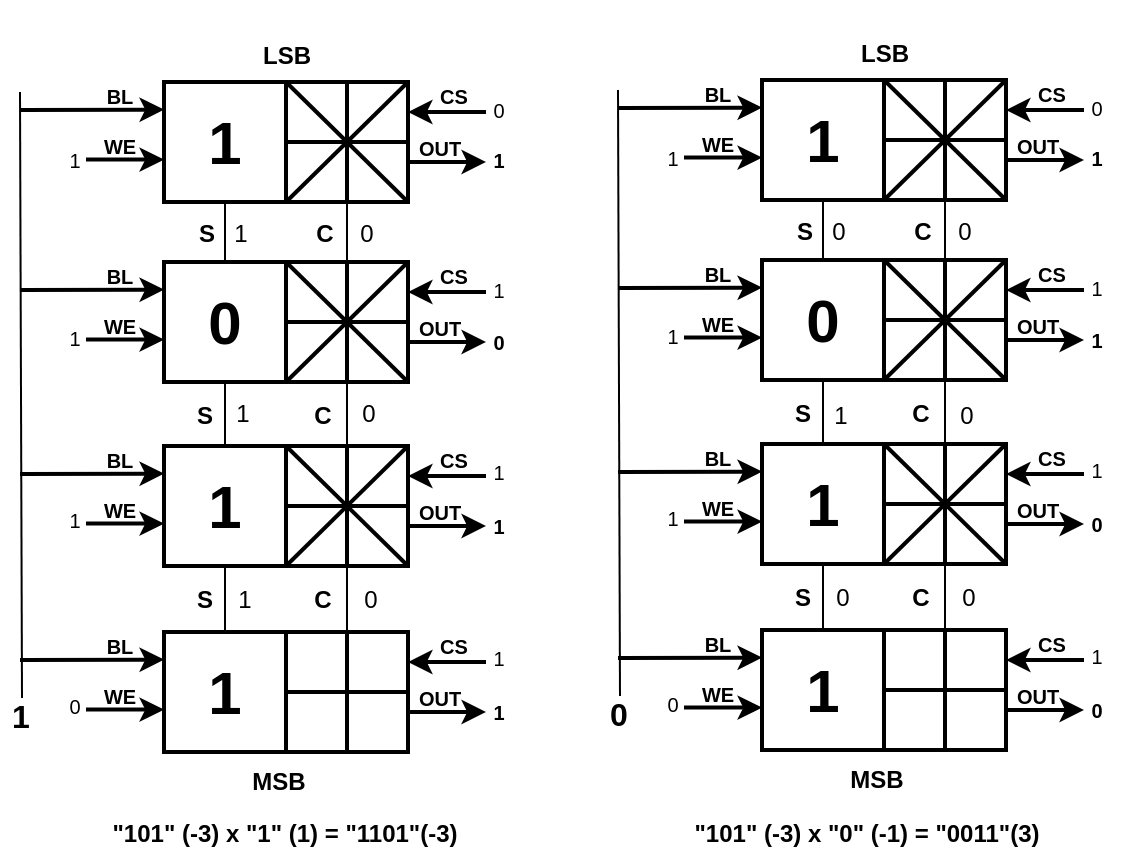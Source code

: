 <mxfile version="17.2.4" type="github">
  <diagram id="6HVer8RZPl2ibDI8MOXv" name="Page-1">
    <mxGraphModel dx="974" dy="536" grid="1" gridSize="1" guides="1" tooltips="1" connect="1" arrows="1" fold="1" page="1" pageScale="1" pageWidth="850" pageHeight="1100" math="0" shadow="0">
      <root>
        <mxCell id="0" />
        <mxCell id="1" parent="0" />
        <mxCell id="g0xU3SUPidydJwhKoAun-114" value="&lt;b&gt;&lt;font style=&quot;font-size: 10px&quot;&gt;WE&lt;/font&gt;&lt;/b&gt;" style="whiteSpace=wrap;html=1;aspect=fixed;labelBackgroundColor=none;fontFamily=Helvetica;fontSize=30;fontColor=default;strokeWidth=2;fillColor=none;strokeColor=none;" vertex="1" parent="1">
          <mxGeometry x="81" y="238" width="80" height="80" as="geometry" />
        </mxCell>
        <mxCell id="g0xU3SUPidydJwhKoAun-100" value="&lt;b&gt;&lt;font style=&quot;font-size: 10px&quot;&gt;WE&lt;/font&gt;&lt;/b&gt;" style="whiteSpace=wrap;html=1;aspect=fixed;labelBackgroundColor=none;fontFamily=Helvetica;fontSize=30;fontColor=default;strokeWidth=2;fillColor=none;strokeColor=none;" vertex="1" parent="1">
          <mxGeometry x="81" y="146" width="80" height="80" as="geometry" />
        </mxCell>
        <mxCell id="g0xU3SUPidydJwhKoAun-62" value="&lt;b&gt;&lt;font style=&quot;font-size: 10px&quot;&gt;WE&lt;/font&gt;&lt;/b&gt;" style="whiteSpace=wrap;html=1;aspect=fixed;labelBackgroundColor=none;fontFamily=Helvetica;fontSize=30;fontColor=default;strokeWidth=2;fillColor=none;strokeColor=none;" vertex="1" parent="1">
          <mxGeometry x="81" y="56" width="80" height="80" as="geometry" />
        </mxCell>
        <mxCell id="hNVTYOw9fSxiyvF_Go_9-241" value="&lt;font style=&quot;font-size: 10px&quot;&gt;&lt;b&gt;CS&lt;/b&gt;&lt;/font&gt;" style="whiteSpace=wrap;html=1;aspect=fixed;labelBackgroundColor=none;fontFamily=Helvetica;fontSize=30;fontColor=default;strokeWidth=2;fillColor=none;strokeColor=none;" parent="1" vertex="1">
          <mxGeometry x="248" y="31" width="80" height="80" as="geometry" />
        </mxCell>
        <mxCell id="hNVTYOw9fSxiyvF_Go_9-238" value="&lt;b&gt;&lt;font style=&quot;font-size: 10px&quot;&gt;BL&lt;/font&gt;&lt;/b&gt;" style="whiteSpace=wrap;html=1;aspect=fixed;labelBackgroundColor=none;fontFamily=Helvetica;fontSize=30;fontColor=default;strokeWidth=2;fillColor=none;strokeColor=none;" parent="1" vertex="1">
          <mxGeometry x="81" y="31" width="80" height="80" as="geometry" />
        </mxCell>
        <mxCell id="hNVTYOw9fSxiyvF_Go_9-231" value="&lt;b&gt;&lt;font style=&quot;font-size: 30px&quot;&gt;1&lt;/font&gt;&lt;/b&gt;" style="rounded=0;whiteSpace=wrap;html=1;labelBackgroundColor=none;fontFamily=Helvetica;fontColor=default;strokeWidth=2;fillColor=none;fontSize=10;" parent="1" vertex="1">
          <mxGeometry x="143" y="71" width="61" height="60" as="geometry" />
        </mxCell>
        <mxCell id="hNVTYOw9fSxiyvF_Go_9-232" value="" style="rounded=0;whiteSpace=wrap;html=1;labelBackgroundColor=none;fontFamily=Helvetica;fontColor=default;strokeWidth=2;fillColor=none;fontSize=10;" parent="1" vertex="1">
          <mxGeometry x="204" y="71" width="61" height="60" as="geometry" />
        </mxCell>
        <mxCell id="hNVTYOw9fSxiyvF_Go_9-233" value="" style="endArrow=none;html=1;rounded=0;fontFamily=Helvetica;fontSize=30;fontColor=default;strokeWidth=2;entryX=0.5;entryY=0;entryDx=0;entryDy=0;exitX=0.5;exitY=1;exitDx=0;exitDy=0;" parent="1" source="hNVTYOw9fSxiyvF_Go_9-232" target="hNVTYOw9fSxiyvF_Go_9-232" edge="1">
          <mxGeometry width="50" height="50" relative="1" as="geometry">
            <mxPoint x="185" y="171" as="sourcePoint" />
            <mxPoint x="235" y="121" as="targetPoint" />
          </mxGeometry>
        </mxCell>
        <mxCell id="hNVTYOw9fSxiyvF_Go_9-234" value="" style="endArrow=none;html=1;rounded=0;fontFamily=Helvetica;fontSize=30;fontColor=default;strokeWidth=2;entryX=1;entryY=0.5;entryDx=0;entryDy=0;exitX=0;exitY=0.5;exitDx=0;exitDy=0;" parent="1" source="hNVTYOw9fSxiyvF_Go_9-232" target="hNVTYOw9fSxiyvF_Go_9-232" edge="1">
          <mxGeometry width="50" height="50" relative="1" as="geometry">
            <mxPoint x="185" y="171" as="sourcePoint" />
            <mxPoint x="235" y="121" as="targetPoint" />
          </mxGeometry>
        </mxCell>
        <mxCell id="hNVTYOw9fSxiyvF_Go_9-235" value="" style="endArrow=classic;html=1;rounded=0;fontFamily=Helvetica;fontSize=30;fontColor=default;strokeWidth=2;entryX=1;entryY=0.25;entryDx=0;entryDy=0;" parent="1" target="hNVTYOw9fSxiyvF_Go_9-232" edge="1">
          <mxGeometry width="50" height="50" relative="1" as="geometry">
            <mxPoint x="304" y="86" as="sourcePoint" />
            <mxPoint x="235" y="121" as="targetPoint" />
          </mxGeometry>
        </mxCell>
        <mxCell id="hNVTYOw9fSxiyvF_Go_9-237" value="" style="endArrow=classic;html=1;rounded=0;fontFamily=Helvetica;fontSize=30;fontColor=default;strokeWidth=2;entryX=1;entryY=0.25;entryDx=0;entryDy=0;" parent="1" edge="1">
          <mxGeometry width="50" height="50" relative="1" as="geometry">
            <mxPoint x="71" y="85" as="sourcePoint" />
            <mxPoint x="143" y="84.8" as="targetPoint" />
          </mxGeometry>
        </mxCell>
        <mxCell id="hNVTYOw9fSxiyvF_Go_9-239" value="" style="endArrow=none;html=1;rounded=0;fontFamily=Helvetica;fontSize=10;fontColor=default;strokeWidth=2;exitX=0;exitY=1;exitDx=0;exitDy=0;entryX=1;entryY=0;entryDx=0;entryDy=0;" parent="1" source="hNVTYOw9fSxiyvF_Go_9-232" target="hNVTYOw9fSxiyvF_Go_9-232" edge="1">
          <mxGeometry width="50" height="50" relative="1" as="geometry">
            <mxPoint x="211" y="116" as="sourcePoint" />
            <mxPoint x="219" y="44" as="targetPoint" />
          </mxGeometry>
        </mxCell>
        <mxCell id="hNVTYOw9fSxiyvF_Go_9-240" value="" style="endArrow=none;html=1;rounded=0;fontFamily=Helvetica;fontSize=10;fontColor=default;strokeWidth=2;exitX=0;exitY=0;exitDx=0;exitDy=0;entryX=1;entryY=1;entryDx=0;entryDy=0;" parent="1" source="hNVTYOw9fSxiyvF_Go_9-232" target="hNVTYOw9fSxiyvF_Go_9-232" edge="1">
          <mxGeometry width="50" height="50" relative="1" as="geometry">
            <mxPoint x="211" y="116" as="sourcePoint" />
            <mxPoint x="261" y="66" as="targetPoint" />
          </mxGeometry>
        </mxCell>
        <mxCell id="g0xU3SUPidydJwhKoAun-63" value="" style="endArrow=classic;html=1;rounded=0;fontFamily=Helvetica;fontSize=30;fontColor=default;strokeWidth=2;entryX=1;entryY=0.25;entryDx=0;entryDy=0;" edge="1" parent="1">
          <mxGeometry width="50" height="50" relative="1" as="geometry">
            <mxPoint x="104" y="109.8" as="sourcePoint" />
            <mxPoint x="143" y="109.8" as="targetPoint" />
          </mxGeometry>
        </mxCell>
        <mxCell id="g0xU3SUPidydJwhKoAun-64" value="&lt;b&gt;&lt;font style=&quot;font-size: 10px&quot;&gt;OUT&lt;/font&gt;&lt;/b&gt;" style="whiteSpace=wrap;html=1;aspect=fixed;labelBackgroundColor=none;fontFamily=Helvetica;fontSize=30;fontColor=default;strokeWidth=2;fillColor=none;strokeColor=none;flipH=1;" vertex="1" parent="1">
          <mxGeometry x="241" y="57" width="80" height="80" as="geometry" />
        </mxCell>
        <mxCell id="g0xU3SUPidydJwhKoAun-65" value="" style="endArrow=classic;html=1;rounded=0;fontFamily=Helvetica;fontSize=30;fontColor=default;strokeWidth=2;entryX=1;entryY=0.25;entryDx=0;entryDy=0;" edge="1" parent="1">
          <mxGeometry width="50" height="50" relative="1" as="geometry">
            <mxPoint x="265" y="111" as="sourcePoint" />
            <mxPoint x="304" y="111.0" as="targetPoint" />
          </mxGeometry>
        </mxCell>
        <mxCell id="g0xU3SUPidydJwhKoAun-90" value="&lt;font style=&quot;font-size: 10px&quot;&gt;&lt;b&gt;CS&lt;/b&gt;&lt;/font&gt;" style="whiteSpace=wrap;html=1;aspect=fixed;labelBackgroundColor=none;fontFamily=Helvetica;fontSize=30;fontColor=default;strokeWidth=2;fillColor=none;strokeColor=none;" vertex="1" parent="1">
          <mxGeometry x="248" y="121" width="80" height="80" as="geometry" />
        </mxCell>
        <mxCell id="g0xU3SUPidydJwhKoAun-91" value="&lt;b&gt;&lt;font style=&quot;font-size: 10px&quot;&gt;BL&lt;/font&gt;&lt;/b&gt;" style="whiteSpace=wrap;html=1;aspect=fixed;labelBackgroundColor=none;fontFamily=Helvetica;fontSize=30;fontColor=default;strokeWidth=2;fillColor=none;strokeColor=none;" vertex="1" parent="1">
          <mxGeometry x="81" y="121" width="80" height="80" as="geometry" />
        </mxCell>
        <mxCell id="g0xU3SUPidydJwhKoAun-92" value="&lt;font size=&quot;1&quot;&gt;&lt;b style=&quot;font-size: 30px&quot;&gt;0&lt;/b&gt;&lt;/font&gt;" style="rounded=0;whiteSpace=wrap;html=1;labelBackgroundColor=none;fontFamily=Helvetica;fontColor=default;strokeWidth=2;fillColor=none;fontSize=10;" vertex="1" parent="1">
          <mxGeometry x="143" y="161" width="61" height="60" as="geometry" />
        </mxCell>
        <mxCell id="g0xU3SUPidydJwhKoAun-93" value="" style="rounded=0;whiteSpace=wrap;html=1;labelBackgroundColor=none;fontFamily=Helvetica;fontColor=default;strokeWidth=2;fillColor=none;fontSize=10;" vertex="1" parent="1">
          <mxGeometry x="204" y="161" width="61" height="60" as="geometry" />
        </mxCell>
        <mxCell id="g0xU3SUPidydJwhKoAun-94" value="" style="endArrow=none;html=1;rounded=0;fontFamily=Helvetica;fontSize=30;fontColor=default;strokeWidth=2;entryX=0.5;entryY=0;entryDx=0;entryDy=0;exitX=0.5;exitY=1;exitDx=0;exitDy=0;" edge="1" parent="1" source="g0xU3SUPidydJwhKoAun-93" target="g0xU3SUPidydJwhKoAun-93">
          <mxGeometry width="50" height="50" relative="1" as="geometry">
            <mxPoint x="185" y="261" as="sourcePoint" />
            <mxPoint x="235" y="211" as="targetPoint" />
          </mxGeometry>
        </mxCell>
        <mxCell id="g0xU3SUPidydJwhKoAun-95" value="" style="endArrow=none;html=1;rounded=0;fontFamily=Helvetica;fontSize=30;fontColor=default;strokeWidth=2;entryX=1;entryY=0.5;entryDx=0;entryDy=0;exitX=0;exitY=0.5;exitDx=0;exitDy=0;" edge="1" parent="1" source="g0xU3SUPidydJwhKoAun-93" target="g0xU3SUPidydJwhKoAun-93">
          <mxGeometry width="50" height="50" relative="1" as="geometry">
            <mxPoint x="185" y="261" as="sourcePoint" />
            <mxPoint x="235" y="211" as="targetPoint" />
          </mxGeometry>
        </mxCell>
        <mxCell id="g0xU3SUPidydJwhKoAun-96" value="" style="endArrow=classic;html=1;rounded=0;fontFamily=Helvetica;fontSize=30;fontColor=default;strokeWidth=2;entryX=1;entryY=0.25;entryDx=0;entryDy=0;" edge="1" parent="1" target="g0xU3SUPidydJwhKoAun-93">
          <mxGeometry width="50" height="50" relative="1" as="geometry">
            <mxPoint x="304" y="176" as="sourcePoint" />
            <mxPoint x="235" y="211" as="targetPoint" />
          </mxGeometry>
        </mxCell>
        <mxCell id="g0xU3SUPidydJwhKoAun-97" value="" style="endArrow=classic;html=1;rounded=0;fontFamily=Helvetica;fontSize=30;fontColor=default;strokeWidth=2;entryX=1;entryY=0.25;entryDx=0;entryDy=0;" edge="1" parent="1">
          <mxGeometry width="50" height="50" relative="1" as="geometry">
            <mxPoint x="71" y="175" as="sourcePoint" />
            <mxPoint x="143" y="174.8" as="targetPoint" />
          </mxGeometry>
        </mxCell>
        <mxCell id="g0xU3SUPidydJwhKoAun-98" value="" style="endArrow=none;html=1;rounded=0;fontFamily=Helvetica;fontSize=10;fontColor=default;strokeWidth=2;exitX=0;exitY=1;exitDx=0;exitDy=0;entryX=1;entryY=0;entryDx=0;entryDy=0;" edge="1" parent="1" source="g0xU3SUPidydJwhKoAun-93" target="g0xU3SUPidydJwhKoAun-93">
          <mxGeometry width="50" height="50" relative="1" as="geometry">
            <mxPoint x="211" y="206" as="sourcePoint" />
            <mxPoint x="219" y="134" as="targetPoint" />
          </mxGeometry>
        </mxCell>
        <mxCell id="g0xU3SUPidydJwhKoAun-99" value="" style="endArrow=none;html=1;rounded=0;fontFamily=Helvetica;fontSize=10;fontColor=default;strokeWidth=2;exitX=0;exitY=0;exitDx=0;exitDy=0;entryX=1;entryY=1;entryDx=0;entryDy=0;" edge="1" parent="1" source="g0xU3SUPidydJwhKoAun-93" target="g0xU3SUPidydJwhKoAun-93">
          <mxGeometry width="50" height="50" relative="1" as="geometry">
            <mxPoint x="211" y="206" as="sourcePoint" />
            <mxPoint x="261" y="156" as="targetPoint" />
          </mxGeometry>
        </mxCell>
        <mxCell id="g0xU3SUPidydJwhKoAun-101" value="" style="endArrow=classic;html=1;rounded=0;fontFamily=Helvetica;fontSize=30;fontColor=default;strokeWidth=2;entryX=1;entryY=0.25;entryDx=0;entryDy=0;" edge="1" parent="1">
          <mxGeometry width="50" height="50" relative="1" as="geometry">
            <mxPoint x="104" y="199.8" as="sourcePoint" />
            <mxPoint x="143" y="199.8" as="targetPoint" />
          </mxGeometry>
        </mxCell>
        <mxCell id="g0xU3SUPidydJwhKoAun-102" value="&lt;b&gt;&lt;font style=&quot;font-size: 10px&quot;&gt;OUT&lt;/font&gt;&lt;/b&gt;" style="whiteSpace=wrap;html=1;aspect=fixed;labelBackgroundColor=none;fontFamily=Helvetica;fontSize=30;fontColor=default;strokeWidth=2;fillColor=none;strokeColor=none;flipH=1;" vertex="1" parent="1">
          <mxGeometry x="241" y="147" width="80" height="80" as="geometry" />
        </mxCell>
        <mxCell id="g0xU3SUPidydJwhKoAun-103" value="" style="endArrow=classic;html=1;rounded=0;fontFamily=Helvetica;fontSize=30;fontColor=default;strokeWidth=2;entryX=1;entryY=0.25;entryDx=0;entryDy=0;" edge="1" parent="1">
          <mxGeometry width="50" height="50" relative="1" as="geometry">
            <mxPoint x="265" y="201" as="sourcePoint" />
            <mxPoint x="304" y="201" as="targetPoint" />
          </mxGeometry>
        </mxCell>
        <mxCell id="g0xU3SUPidydJwhKoAun-104" value="&lt;font style=&quot;font-size: 10px&quot;&gt;&lt;b&gt;CS&lt;/b&gt;&lt;/font&gt;" style="whiteSpace=wrap;html=1;aspect=fixed;labelBackgroundColor=none;fontFamily=Helvetica;fontSize=30;fontColor=default;strokeWidth=2;fillColor=none;strokeColor=none;" vertex="1" parent="1">
          <mxGeometry x="248" y="213" width="80" height="80" as="geometry" />
        </mxCell>
        <mxCell id="g0xU3SUPidydJwhKoAun-105" value="&lt;b&gt;&lt;font style=&quot;font-size: 10px&quot;&gt;BL&lt;/font&gt;&lt;/b&gt;" style="whiteSpace=wrap;html=1;aspect=fixed;labelBackgroundColor=none;fontFamily=Helvetica;fontSize=30;fontColor=default;strokeWidth=2;fillColor=none;strokeColor=none;" vertex="1" parent="1">
          <mxGeometry x="81" y="213" width="80" height="80" as="geometry" />
        </mxCell>
        <mxCell id="g0xU3SUPidydJwhKoAun-106" value="&lt;b&gt;&lt;font style=&quot;font-size: 30px&quot;&gt;1&lt;/font&gt;&lt;/b&gt;" style="rounded=0;whiteSpace=wrap;html=1;labelBackgroundColor=none;fontFamily=Helvetica;fontColor=default;strokeWidth=2;fillColor=none;fontSize=10;" vertex="1" parent="1">
          <mxGeometry x="143" y="253" width="61" height="60" as="geometry" />
        </mxCell>
        <mxCell id="g0xU3SUPidydJwhKoAun-107" value="" style="rounded=0;whiteSpace=wrap;html=1;labelBackgroundColor=none;fontFamily=Helvetica;fontColor=default;strokeWidth=2;fillColor=none;fontSize=10;" vertex="1" parent="1">
          <mxGeometry x="204" y="253" width="61" height="60" as="geometry" />
        </mxCell>
        <mxCell id="g0xU3SUPidydJwhKoAun-108" value="" style="endArrow=none;html=1;rounded=0;fontFamily=Helvetica;fontSize=30;fontColor=default;strokeWidth=2;entryX=0.5;entryY=0;entryDx=0;entryDy=0;exitX=0.5;exitY=1;exitDx=0;exitDy=0;" edge="1" parent="1" source="g0xU3SUPidydJwhKoAun-107" target="g0xU3SUPidydJwhKoAun-107">
          <mxGeometry width="50" height="50" relative="1" as="geometry">
            <mxPoint x="185" y="353" as="sourcePoint" />
            <mxPoint x="235" y="303" as="targetPoint" />
          </mxGeometry>
        </mxCell>
        <mxCell id="g0xU3SUPidydJwhKoAun-109" value="" style="endArrow=none;html=1;rounded=0;fontFamily=Helvetica;fontSize=30;fontColor=default;strokeWidth=2;entryX=1;entryY=0.5;entryDx=0;entryDy=0;exitX=0;exitY=0.5;exitDx=0;exitDy=0;" edge="1" parent="1" source="g0xU3SUPidydJwhKoAun-107" target="g0xU3SUPidydJwhKoAun-107">
          <mxGeometry width="50" height="50" relative="1" as="geometry">
            <mxPoint x="185" y="353" as="sourcePoint" />
            <mxPoint x="235" y="303" as="targetPoint" />
          </mxGeometry>
        </mxCell>
        <mxCell id="g0xU3SUPidydJwhKoAun-110" value="" style="endArrow=classic;html=1;rounded=0;fontFamily=Helvetica;fontSize=30;fontColor=default;strokeWidth=2;entryX=1;entryY=0.25;entryDx=0;entryDy=0;" edge="1" parent="1" target="g0xU3SUPidydJwhKoAun-107">
          <mxGeometry width="50" height="50" relative="1" as="geometry">
            <mxPoint x="304" y="268" as="sourcePoint" />
            <mxPoint x="235" y="303" as="targetPoint" />
          </mxGeometry>
        </mxCell>
        <mxCell id="g0xU3SUPidydJwhKoAun-111" value="" style="endArrow=classic;html=1;rounded=0;fontFamily=Helvetica;fontSize=30;fontColor=default;strokeWidth=2;entryX=1;entryY=0.25;entryDx=0;entryDy=0;" edge="1" parent="1">
          <mxGeometry width="50" height="50" relative="1" as="geometry">
            <mxPoint x="71" y="267" as="sourcePoint" />
            <mxPoint x="143" y="266.8" as="targetPoint" />
          </mxGeometry>
        </mxCell>
        <mxCell id="g0xU3SUPidydJwhKoAun-112" value="" style="endArrow=none;html=1;rounded=0;fontFamily=Helvetica;fontSize=10;fontColor=default;strokeWidth=2;exitX=0;exitY=1;exitDx=0;exitDy=0;entryX=1;entryY=0;entryDx=0;entryDy=0;" edge="1" parent="1" source="g0xU3SUPidydJwhKoAun-107" target="g0xU3SUPidydJwhKoAun-107">
          <mxGeometry width="50" height="50" relative="1" as="geometry">
            <mxPoint x="211" y="298" as="sourcePoint" />
            <mxPoint x="219" y="226" as="targetPoint" />
          </mxGeometry>
        </mxCell>
        <mxCell id="g0xU3SUPidydJwhKoAun-113" value="" style="endArrow=none;html=1;rounded=0;fontFamily=Helvetica;fontSize=10;fontColor=default;strokeWidth=2;exitX=0;exitY=0;exitDx=0;exitDy=0;entryX=1;entryY=1;entryDx=0;entryDy=0;" edge="1" parent="1" source="g0xU3SUPidydJwhKoAun-107" target="g0xU3SUPidydJwhKoAun-107">
          <mxGeometry width="50" height="50" relative="1" as="geometry">
            <mxPoint x="211" y="298" as="sourcePoint" />
            <mxPoint x="261" y="248" as="targetPoint" />
          </mxGeometry>
        </mxCell>
        <mxCell id="g0xU3SUPidydJwhKoAun-115" value="" style="endArrow=classic;html=1;rounded=0;fontFamily=Helvetica;fontSize=30;fontColor=default;strokeWidth=2;entryX=1;entryY=0.25;entryDx=0;entryDy=0;" edge="1" parent="1">
          <mxGeometry width="50" height="50" relative="1" as="geometry">
            <mxPoint x="104" y="291.8" as="sourcePoint" />
            <mxPoint x="143" y="291.8" as="targetPoint" />
          </mxGeometry>
        </mxCell>
        <mxCell id="g0xU3SUPidydJwhKoAun-116" value="&lt;b&gt;&lt;font style=&quot;font-size: 10px&quot;&gt;OUT&lt;/font&gt;&lt;/b&gt;" style="whiteSpace=wrap;html=1;aspect=fixed;labelBackgroundColor=none;fontFamily=Helvetica;fontSize=30;fontColor=default;strokeWidth=2;fillColor=none;strokeColor=none;flipH=1;" vertex="1" parent="1">
          <mxGeometry x="241" y="239" width="80" height="80" as="geometry" />
        </mxCell>
        <mxCell id="g0xU3SUPidydJwhKoAun-117" value="" style="endArrow=classic;html=1;rounded=0;fontFamily=Helvetica;fontSize=30;fontColor=default;strokeWidth=2;entryX=1;entryY=0.25;entryDx=0;entryDy=0;" edge="1" parent="1">
          <mxGeometry width="50" height="50" relative="1" as="geometry">
            <mxPoint x="265" y="293" as="sourcePoint" />
            <mxPoint x="304" y="293" as="targetPoint" />
          </mxGeometry>
        </mxCell>
        <mxCell id="g0xU3SUPidydJwhKoAun-118" value="" style="endArrow=none;html=1;rounded=0;fontSize=10;entryX=0.5;entryY=1;entryDx=0;entryDy=0;exitX=0.5;exitY=0;exitDx=0;exitDy=0;" edge="1" parent="1" source="g0xU3SUPidydJwhKoAun-92" target="hNVTYOw9fSxiyvF_Go_9-231">
          <mxGeometry width="50" height="50" relative="1" as="geometry">
            <mxPoint x="142" y="212" as="sourcePoint" />
            <mxPoint x="192" y="162" as="targetPoint" />
          </mxGeometry>
        </mxCell>
        <mxCell id="g0xU3SUPidydJwhKoAun-119" value="" style="endArrow=none;html=1;rounded=0;fontSize=10;entryX=0.5;entryY=1;entryDx=0;entryDy=0;exitX=0.5;exitY=0;exitDx=0;exitDy=0;" edge="1" parent="1" source="g0xU3SUPidydJwhKoAun-93" target="hNVTYOw9fSxiyvF_Go_9-232">
          <mxGeometry width="50" height="50" relative="1" as="geometry">
            <mxPoint x="142" y="212" as="sourcePoint" />
            <mxPoint x="192" y="162" as="targetPoint" />
          </mxGeometry>
        </mxCell>
        <mxCell id="g0xU3SUPidydJwhKoAun-120" value="" style="endArrow=none;html=1;rounded=0;fontSize=10;entryX=0.5;entryY=1;entryDx=0;entryDy=0;exitX=0.5;exitY=0;exitDx=0;exitDy=0;" edge="1" parent="1" source="g0xU3SUPidydJwhKoAun-106" target="g0xU3SUPidydJwhKoAun-92">
          <mxGeometry width="50" height="50" relative="1" as="geometry">
            <mxPoint x="142" y="234" as="sourcePoint" />
            <mxPoint x="192" y="184" as="targetPoint" />
          </mxGeometry>
        </mxCell>
        <mxCell id="g0xU3SUPidydJwhKoAun-122" value="" style="endArrow=none;html=1;rounded=0;fontSize=10;entryX=0.5;entryY=1;entryDx=0;entryDy=0;exitX=0.5;exitY=0;exitDx=0;exitDy=0;" edge="1" parent="1" source="g0xU3SUPidydJwhKoAun-107" target="g0xU3SUPidydJwhKoAun-93">
          <mxGeometry width="50" height="50" relative="1" as="geometry">
            <mxPoint x="142" y="234" as="sourcePoint" />
            <mxPoint x="192" y="184" as="targetPoint" />
          </mxGeometry>
        </mxCell>
        <mxCell id="g0xU3SUPidydJwhKoAun-123" value="1" style="text;html=1;align=center;verticalAlign=middle;resizable=0;points=[];autosize=1;strokeColor=none;fillColor=none;fontSize=10;" vertex="1" parent="1">
          <mxGeometry x="90" y="101" width="16" height="17" as="geometry" />
        </mxCell>
        <mxCell id="g0xU3SUPidydJwhKoAun-124" value="1" style="text;html=1;align=center;verticalAlign=middle;resizable=0;points=[];autosize=1;strokeColor=none;fillColor=none;fontSize=10;" vertex="1" parent="1">
          <mxGeometry x="90" y="190" width="16" height="17" as="geometry" />
        </mxCell>
        <mxCell id="g0xU3SUPidydJwhKoAun-125" value="1" style="text;html=1;align=center;verticalAlign=middle;resizable=0;points=[];autosize=1;strokeColor=none;fillColor=none;fontSize=10;" vertex="1" parent="1">
          <mxGeometry x="90" y="281" width="16" height="17" as="geometry" />
        </mxCell>
        <mxCell id="g0xU3SUPidydJwhKoAun-126" value="0" style="text;html=1;align=center;verticalAlign=middle;resizable=0;points=[];autosize=1;strokeColor=none;fillColor=none;fontSize=10;" vertex="1" parent="1">
          <mxGeometry x="302" y="76" width="16" height="17" as="geometry" />
        </mxCell>
        <mxCell id="g0xU3SUPidydJwhKoAun-127" value="1" style="text;html=1;align=center;verticalAlign=middle;resizable=0;points=[];autosize=1;strokeColor=none;fillColor=none;fontSize=10;" vertex="1" parent="1">
          <mxGeometry x="302" y="166" width="16" height="17" as="geometry" />
        </mxCell>
        <mxCell id="g0xU3SUPidydJwhKoAun-129" value="1" style="text;html=1;align=center;verticalAlign=middle;resizable=0;points=[];autosize=1;strokeColor=none;fillColor=none;fontSize=10;" vertex="1" parent="1">
          <mxGeometry x="302" y="257" width="16" height="17" as="geometry" />
        </mxCell>
        <mxCell id="g0xU3SUPidydJwhKoAun-130" value="" style="endArrow=none;html=1;rounded=0;fontSize=30;" edge="1" parent="1">
          <mxGeometry width="50" height="50" relative="1" as="geometry">
            <mxPoint x="72" y="379" as="sourcePoint" />
            <mxPoint x="71" y="76" as="targetPoint" />
          </mxGeometry>
        </mxCell>
        <mxCell id="g0xU3SUPidydJwhKoAun-293" value="&lt;font size=&quot;1&quot;&gt;&lt;b&gt;&lt;font style=&quot;font-size: 10px&quot;&gt;1&lt;/font&gt;&lt;/b&gt;&lt;/font&gt;" style="text;html=1;align=center;verticalAlign=middle;resizable=0;points=[];autosize=1;strokeColor=none;fillColor=none;fontSize=16;" vertex="1" parent="1">
          <mxGeometry x="302" y="95" width="16" height="26" as="geometry" />
        </mxCell>
        <mxCell id="g0xU3SUPidydJwhKoAun-296" value="&lt;b&gt;&lt;font style=&quot;font-size: 10px&quot;&gt;0&lt;/font&gt;&lt;/b&gt;" style="text;html=1;align=center;verticalAlign=middle;resizable=0;points=[];autosize=1;strokeColor=none;fillColor=none;fontSize=16;" vertex="1" parent="1">
          <mxGeometry x="302" y="185.5" width="16" height="26" as="geometry" />
        </mxCell>
        <mxCell id="g0xU3SUPidydJwhKoAun-298" value="&lt;font size=&quot;1&quot;&gt;&lt;b&gt;&lt;font style=&quot;font-size: 10px&quot;&gt;1&lt;/font&gt;&lt;/b&gt;&lt;/font&gt;" style="text;html=1;align=center;verticalAlign=middle;resizable=0;points=[];autosize=1;strokeColor=none;fillColor=none;fontSize=16;" vertex="1" parent="1">
          <mxGeometry x="302" y="277.5" width="16" height="26" as="geometry" />
        </mxCell>
        <mxCell id="g0xU3SUPidydJwhKoAun-345" value="&lt;b&gt;&lt;font style=&quot;font-size: 10px&quot;&gt;WE&lt;/font&gt;&lt;/b&gt;" style="whiteSpace=wrap;html=1;aspect=fixed;labelBackgroundColor=none;fontFamily=Helvetica;fontSize=30;fontColor=default;strokeWidth=2;fillColor=none;strokeColor=none;" vertex="1" parent="1">
          <mxGeometry x="81" y="331" width="80" height="80" as="geometry" />
        </mxCell>
        <mxCell id="g0xU3SUPidydJwhKoAun-346" value="&lt;font style=&quot;font-size: 10px&quot;&gt;&lt;b&gt;CS&lt;/b&gt;&lt;/font&gt;" style="whiteSpace=wrap;html=1;aspect=fixed;labelBackgroundColor=none;fontFamily=Helvetica;fontSize=30;fontColor=default;strokeWidth=2;fillColor=none;strokeColor=none;" vertex="1" parent="1">
          <mxGeometry x="248" y="306" width="80" height="80" as="geometry" />
        </mxCell>
        <mxCell id="g0xU3SUPidydJwhKoAun-347" value="&lt;b&gt;&lt;font style=&quot;font-size: 10px&quot;&gt;BL&lt;/font&gt;&lt;/b&gt;" style="whiteSpace=wrap;html=1;aspect=fixed;labelBackgroundColor=none;fontFamily=Helvetica;fontSize=30;fontColor=default;strokeWidth=2;fillColor=none;strokeColor=none;" vertex="1" parent="1">
          <mxGeometry x="81" y="306" width="80" height="80" as="geometry" />
        </mxCell>
        <mxCell id="g0xU3SUPidydJwhKoAun-348" value="&lt;b&gt;&lt;font style=&quot;font-size: 30px&quot;&gt;1&lt;/font&gt;&lt;/b&gt;" style="rounded=0;whiteSpace=wrap;html=1;labelBackgroundColor=none;fontFamily=Helvetica;fontColor=default;strokeWidth=2;fillColor=none;fontSize=10;" vertex="1" parent="1">
          <mxGeometry x="143" y="346" width="61" height="60" as="geometry" />
        </mxCell>
        <mxCell id="g0xU3SUPidydJwhKoAun-349" value="" style="rounded=0;whiteSpace=wrap;html=1;labelBackgroundColor=none;fontFamily=Helvetica;fontColor=default;strokeWidth=2;fillColor=none;fontSize=10;" vertex="1" parent="1">
          <mxGeometry x="204" y="346" width="61" height="60" as="geometry" />
        </mxCell>
        <mxCell id="g0xU3SUPidydJwhKoAun-350" value="" style="endArrow=none;html=1;rounded=0;fontFamily=Helvetica;fontSize=30;fontColor=default;strokeWidth=2;entryX=0.5;entryY=0;entryDx=0;entryDy=0;exitX=0.5;exitY=1;exitDx=0;exitDy=0;" edge="1" parent="1" source="g0xU3SUPidydJwhKoAun-349" target="g0xU3SUPidydJwhKoAun-349">
          <mxGeometry width="50" height="50" relative="1" as="geometry">
            <mxPoint x="185" y="446" as="sourcePoint" />
            <mxPoint x="235" y="396" as="targetPoint" />
          </mxGeometry>
        </mxCell>
        <mxCell id="g0xU3SUPidydJwhKoAun-351" value="" style="endArrow=none;html=1;rounded=0;fontFamily=Helvetica;fontSize=30;fontColor=default;strokeWidth=2;entryX=1;entryY=0.5;entryDx=0;entryDy=0;exitX=0;exitY=0.5;exitDx=0;exitDy=0;" edge="1" parent="1" source="g0xU3SUPidydJwhKoAun-349" target="g0xU3SUPidydJwhKoAun-349">
          <mxGeometry width="50" height="50" relative="1" as="geometry">
            <mxPoint x="185" y="446" as="sourcePoint" />
            <mxPoint x="235" y="396" as="targetPoint" />
          </mxGeometry>
        </mxCell>
        <mxCell id="g0xU3SUPidydJwhKoAun-352" value="" style="endArrow=classic;html=1;rounded=0;fontFamily=Helvetica;fontSize=30;fontColor=default;strokeWidth=2;entryX=1;entryY=0.25;entryDx=0;entryDy=0;" edge="1" parent="1" target="g0xU3SUPidydJwhKoAun-349">
          <mxGeometry width="50" height="50" relative="1" as="geometry">
            <mxPoint x="304" y="361" as="sourcePoint" />
            <mxPoint x="235" y="396" as="targetPoint" />
          </mxGeometry>
        </mxCell>
        <mxCell id="g0xU3SUPidydJwhKoAun-353" value="" style="endArrow=classic;html=1;rounded=0;fontFamily=Helvetica;fontSize=30;fontColor=default;strokeWidth=2;entryX=1;entryY=0.25;entryDx=0;entryDy=0;" edge="1" parent="1">
          <mxGeometry width="50" height="50" relative="1" as="geometry">
            <mxPoint x="71" y="360" as="sourcePoint" />
            <mxPoint x="143" y="359.8" as="targetPoint" />
          </mxGeometry>
        </mxCell>
        <mxCell id="g0xU3SUPidydJwhKoAun-356" value="" style="endArrow=classic;html=1;rounded=0;fontFamily=Helvetica;fontSize=30;fontColor=default;strokeWidth=2;entryX=1;entryY=0.25;entryDx=0;entryDy=0;" edge="1" parent="1">
          <mxGeometry width="50" height="50" relative="1" as="geometry">
            <mxPoint x="104" y="384.8" as="sourcePoint" />
            <mxPoint x="143" y="384.8" as="targetPoint" />
          </mxGeometry>
        </mxCell>
        <mxCell id="g0xU3SUPidydJwhKoAun-357" value="&lt;b&gt;&lt;font style=&quot;font-size: 10px&quot;&gt;OUT&lt;/font&gt;&lt;/b&gt;" style="whiteSpace=wrap;html=1;aspect=fixed;labelBackgroundColor=none;fontFamily=Helvetica;fontSize=30;fontColor=default;strokeWidth=2;fillColor=none;strokeColor=none;flipH=1;" vertex="1" parent="1">
          <mxGeometry x="241" y="332" width="80" height="80" as="geometry" />
        </mxCell>
        <mxCell id="g0xU3SUPidydJwhKoAun-358" value="" style="endArrow=classic;html=1;rounded=0;fontFamily=Helvetica;fontSize=30;fontColor=default;strokeWidth=2;entryX=1;entryY=0.25;entryDx=0;entryDy=0;" edge="1" parent="1">
          <mxGeometry width="50" height="50" relative="1" as="geometry">
            <mxPoint x="265" y="386" as="sourcePoint" />
            <mxPoint x="304" y="386" as="targetPoint" />
          </mxGeometry>
        </mxCell>
        <mxCell id="g0xU3SUPidydJwhKoAun-359" value="" style="endArrow=none;html=1;rounded=0;fontSize=10;entryX=0.5;entryY=1;entryDx=0;entryDy=0;exitX=0.5;exitY=0;exitDx=0;exitDy=0;" edge="1" parent="1" source="g0xU3SUPidydJwhKoAun-348">
          <mxGeometry width="50" height="50" relative="1" as="geometry">
            <mxPoint x="142" y="327" as="sourcePoint" />
            <mxPoint x="173.5" y="314" as="targetPoint" />
          </mxGeometry>
        </mxCell>
        <mxCell id="g0xU3SUPidydJwhKoAun-360" value="" style="endArrow=none;html=1;rounded=0;fontSize=10;entryX=0.5;entryY=1;entryDx=0;entryDy=0;exitX=0.5;exitY=0;exitDx=0;exitDy=0;" edge="1" parent="1" source="g0xU3SUPidydJwhKoAun-349">
          <mxGeometry width="50" height="50" relative="1" as="geometry">
            <mxPoint x="142" y="327" as="sourcePoint" />
            <mxPoint x="234.5" y="314" as="targetPoint" />
          </mxGeometry>
        </mxCell>
        <mxCell id="g0xU3SUPidydJwhKoAun-361" value="0" style="text;html=1;align=center;verticalAlign=middle;resizable=0;points=[];autosize=1;strokeColor=none;fillColor=none;fontSize=10;" vertex="1" parent="1">
          <mxGeometry x="90" y="374" width="16" height="17" as="geometry" />
        </mxCell>
        <mxCell id="g0xU3SUPidydJwhKoAun-362" value="1" style="text;html=1;align=center;verticalAlign=middle;resizable=0;points=[];autosize=1;strokeColor=none;fillColor=none;fontSize=10;" vertex="1" parent="1">
          <mxGeometry x="302" y="350" width="16" height="17" as="geometry" />
        </mxCell>
        <mxCell id="g0xU3SUPidydJwhKoAun-363" value="&lt;font style=&quot;font-size: 16px&quot;&gt;&lt;b&gt;1&lt;/b&gt;&lt;/font&gt;" style="text;html=1;align=center;verticalAlign=middle;resizable=0;points=[];autosize=1;strokeColor=none;fillColor=none;fontSize=30;" vertex="1" parent="1">
          <mxGeometry x="61" y="359.5" width="20" height="46" as="geometry" />
        </mxCell>
        <mxCell id="g0xU3SUPidydJwhKoAun-364" value="&lt;font size=&quot;1&quot;&gt;&lt;b&gt;&lt;font style=&quot;font-size: 10px&quot;&gt;1&lt;/font&gt;&lt;/b&gt;&lt;/font&gt;" style="text;html=1;align=center;verticalAlign=middle;resizable=0;points=[];autosize=1;strokeColor=none;fillColor=none;fontSize=16;" vertex="1" parent="1">
          <mxGeometry x="302" y="370.5" width="16" height="26" as="geometry" />
        </mxCell>
        <mxCell id="g0xU3SUPidydJwhKoAun-367" value="&lt;font size=&quot;1&quot;&gt;&lt;b style=&quot;font-size: 12px&quot;&gt;LSB&lt;/b&gt;&lt;/font&gt;" style="text;html=1;align=center;verticalAlign=middle;resizable=0;points=[];autosize=1;strokeColor=none;fillColor=none;fontSize=10;" vertex="1" parent="1">
          <mxGeometry x="186" y="49" width="35" height="18" as="geometry" />
        </mxCell>
        <mxCell id="g0xU3SUPidydJwhKoAun-368" value="&lt;font size=&quot;1&quot;&gt;&lt;b style=&quot;font-size: 12px&quot;&gt;MSB&lt;/b&gt;&lt;/font&gt;" style="text;html=1;align=center;verticalAlign=middle;resizable=0;points=[];autosize=1;strokeColor=none;fillColor=none;fontSize=10;" vertex="1" parent="1">
          <mxGeometry x="181" y="412" width="38" height="18" as="geometry" />
        </mxCell>
        <mxCell id="g0xU3SUPidydJwhKoAun-369" value="&lt;b&gt;C&lt;/b&gt;" style="text;html=1;align=center;verticalAlign=middle;resizable=0;points=[];autosize=1;strokeColor=none;fillColor=none;fontSize=12;" vertex="1" parent="1">
          <mxGeometry x="213" y="137" width="20" height="19" as="geometry" />
        </mxCell>
        <mxCell id="g0xU3SUPidydJwhKoAun-370" value="&lt;b&gt;S&lt;/b&gt;" style="text;html=1;align=center;verticalAlign=middle;resizable=0;points=[];autosize=1;strokeColor=none;fillColor=none;fontSize=12;" vertex="1" parent="1">
          <mxGeometry x="154" y="137" width="19" height="19" as="geometry" />
        </mxCell>
        <mxCell id="g0xU3SUPidydJwhKoAun-375" value="&lt;b&gt;C&lt;/b&gt;" style="text;html=1;align=center;verticalAlign=middle;resizable=0;points=[];autosize=1;strokeColor=none;fillColor=none;fontSize=12;" vertex="1" parent="1">
          <mxGeometry x="212" y="228" width="20" height="19" as="geometry" />
        </mxCell>
        <mxCell id="g0xU3SUPidydJwhKoAun-376" value="&lt;b&gt;S&lt;/b&gt;" style="text;html=1;align=center;verticalAlign=middle;resizable=0;points=[];autosize=1;strokeColor=none;fillColor=none;fontSize=12;" vertex="1" parent="1">
          <mxGeometry x="153" y="228" width="19" height="19" as="geometry" />
        </mxCell>
        <mxCell id="g0xU3SUPidydJwhKoAun-377" value="&lt;b&gt;C&lt;/b&gt;" style="text;html=1;align=center;verticalAlign=middle;resizable=0;points=[];autosize=1;strokeColor=none;fillColor=none;fontSize=12;" vertex="1" parent="1">
          <mxGeometry x="212" y="320" width="20" height="19" as="geometry" />
        </mxCell>
        <mxCell id="g0xU3SUPidydJwhKoAun-378" value="&lt;b&gt;S&lt;/b&gt;" style="text;html=1;align=center;verticalAlign=middle;resizable=0;points=[];autosize=1;strokeColor=none;fillColor=none;fontSize=12;" vertex="1" parent="1">
          <mxGeometry x="153" y="320" width="19" height="19" as="geometry" />
        </mxCell>
        <mxCell id="g0xU3SUPidydJwhKoAun-379" value="1" style="text;html=1;align=center;verticalAlign=middle;resizable=0;points=[];autosize=1;strokeColor=none;fillColor=none;fontSize=12;" vertex="1" parent="1">
          <mxGeometry x="172" y="137" width="18" height="19" as="geometry" />
        </mxCell>
        <mxCell id="g0xU3SUPidydJwhKoAun-380" value="0" style="text;html=1;align=center;verticalAlign=middle;resizable=0;points=[];autosize=1;strokeColor=none;fillColor=none;fontSize=12;" vertex="1" parent="1">
          <mxGeometry x="235" y="137" width="18" height="19" as="geometry" />
        </mxCell>
        <mxCell id="g0xU3SUPidydJwhKoAun-381" value="1" style="text;html=1;align=center;verticalAlign=middle;resizable=0;points=[];autosize=1;strokeColor=none;fillColor=none;fontSize=12;" vertex="1" parent="1">
          <mxGeometry x="173" y="227" width="18" height="19" as="geometry" />
        </mxCell>
        <mxCell id="g0xU3SUPidydJwhKoAun-382" value="0" style="text;html=1;align=center;verticalAlign=middle;resizable=0;points=[];autosize=1;strokeColor=none;fillColor=none;fontSize=12;" vertex="1" parent="1">
          <mxGeometry x="236" y="227" width="18" height="19" as="geometry" />
        </mxCell>
        <mxCell id="g0xU3SUPidydJwhKoAun-383" value="1" style="text;html=1;align=center;verticalAlign=middle;resizable=0;points=[];autosize=1;strokeColor=none;fillColor=none;fontSize=12;" vertex="1" parent="1">
          <mxGeometry x="174" y="320" width="18" height="19" as="geometry" />
        </mxCell>
        <mxCell id="g0xU3SUPidydJwhKoAun-384" value="0" style="text;html=1;align=center;verticalAlign=middle;resizable=0;points=[];autosize=1;strokeColor=none;fillColor=none;fontSize=12;" vertex="1" parent="1">
          <mxGeometry x="237" y="320" width="18" height="19" as="geometry" />
        </mxCell>
        <mxCell id="g0xU3SUPidydJwhKoAun-566" value="&lt;b&gt;&lt;font style=&quot;font-size: 10px&quot;&gt;WE&lt;/font&gt;&lt;/b&gt;" style="whiteSpace=wrap;html=1;aspect=fixed;labelBackgroundColor=none;fontFamily=Helvetica;fontSize=30;fontColor=default;strokeWidth=2;fillColor=none;strokeColor=none;" vertex="1" parent="1">
          <mxGeometry x="380" y="237" width="80" height="80" as="geometry" />
        </mxCell>
        <mxCell id="g0xU3SUPidydJwhKoAun-567" value="&lt;b&gt;&lt;font style=&quot;font-size: 10px&quot;&gt;WE&lt;/font&gt;&lt;/b&gt;" style="whiteSpace=wrap;html=1;aspect=fixed;labelBackgroundColor=none;fontFamily=Helvetica;fontSize=30;fontColor=default;strokeWidth=2;fillColor=none;strokeColor=none;" vertex="1" parent="1">
          <mxGeometry x="380" y="145" width="80" height="80" as="geometry" />
        </mxCell>
        <mxCell id="g0xU3SUPidydJwhKoAun-568" value="&lt;b&gt;&lt;font style=&quot;font-size: 10px&quot;&gt;WE&lt;/font&gt;&lt;/b&gt;" style="whiteSpace=wrap;html=1;aspect=fixed;labelBackgroundColor=none;fontFamily=Helvetica;fontSize=30;fontColor=default;strokeWidth=2;fillColor=none;strokeColor=none;" vertex="1" parent="1">
          <mxGeometry x="380" y="55" width="80" height="80" as="geometry" />
        </mxCell>
        <mxCell id="g0xU3SUPidydJwhKoAun-569" value="&lt;font style=&quot;font-size: 10px&quot;&gt;&lt;b&gt;CS&lt;/b&gt;&lt;/font&gt;" style="whiteSpace=wrap;html=1;aspect=fixed;labelBackgroundColor=none;fontFamily=Helvetica;fontSize=30;fontColor=default;strokeWidth=2;fillColor=none;strokeColor=none;" vertex="1" parent="1">
          <mxGeometry x="547" y="30" width="80" height="80" as="geometry" />
        </mxCell>
        <mxCell id="g0xU3SUPidydJwhKoAun-570" value="&lt;b&gt;&lt;font style=&quot;font-size: 10px&quot;&gt;BL&lt;/font&gt;&lt;/b&gt;" style="whiteSpace=wrap;html=1;aspect=fixed;labelBackgroundColor=none;fontFamily=Helvetica;fontSize=30;fontColor=default;strokeWidth=2;fillColor=none;strokeColor=none;" vertex="1" parent="1">
          <mxGeometry x="380" y="30" width="80" height="80" as="geometry" />
        </mxCell>
        <mxCell id="g0xU3SUPidydJwhKoAun-571" value="&lt;b&gt;&lt;font style=&quot;font-size: 30px&quot;&gt;1&lt;/font&gt;&lt;/b&gt;" style="rounded=0;whiteSpace=wrap;html=1;labelBackgroundColor=none;fontFamily=Helvetica;fontColor=default;strokeWidth=2;fillColor=none;fontSize=10;" vertex="1" parent="1">
          <mxGeometry x="442" y="70" width="61" height="60" as="geometry" />
        </mxCell>
        <mxCell id="g0xU3SUPidydJwhKoAun-572" value="" style="rounded=0;whiteSpace=wrap;html=1;labelBackgroundColor=none;fontFamily=Helvetica;fontColor=default;strokeWidth=2;fillColor=none;fontSize=10;" vertex="1" parent="1">
          <mxGeometry x="503" y="70" width="61" height="60" as="geometry" />
        </mxCell>
        <mxCell id="g0xU3SUPidydJwhKoAun-573" value="" style="endArrow=none;html=1;rounded=0;fontFamily=Helvetica;fontSize=30;fontColor=default;strokeWidth=2;entryX=0.5;entryY=0;entryDx=0;entryDy=0;exitX=0.5;exitY=1;exitDx=0;exitDy=0;" edge="1" parent="1" source="g0xU3SUPidydJwhKoAun-572" target="g0xU3SUPidydJwhKoAun-572">
          <mxGeometry width="50" height="50" relative="1" as="geometry">
            <mxPoint x="484" y="170" as="sourcePoint" />
            <mxPoint x="534" y="120" as="targetPoint" />
          </mxGeometry>
        </mxCell>
        <mxCell id="g0xU3SUPidydJwhKoAun-574" value="" style="endArrow=none;html=1;rounded=0;fontFamily=Helvetica;fontSize=30;fontColor=default;strokeWidth=2;entryX=1;entryY=0.5;entryDx=0;entryDy=0;exitX=0;exitY=0.5;exitDx=0;exitDy=0;" edge="1" parent="1" source="g0xU3SUPidydJwhKoAun-572" target="g0xU3SUPidydJwhKoAun-572">
          <mxGeometry width="50" height="50" relative="1" as="geometry">
            <mxPoint x="484" y="170" as="sourcePoint" />
            <mxPoint x="534" y="120" as="targetPoint" />
          </mxGeometry>
        </mxCell>
        <mxCell id="g0xU3SUPidydJwhKoAun-575" value="" style="endArrow=classic;html=1;rounded=0;fontFamily=Helvetica;fontSize=30;fontColor=default;strokeWidth=2;entryX=1;entryY=0.25;entryDx=0;entryDy=0;" edge="1" parent="1" target="g0xU3SUPidydJwhKoAun-572">
          <mxGeometry width="50" height="50" relative="1" as="geometry">
            <mxPoint x="603" y="85" as="sourcePoint" />
            <mxPoint x="534" y="120" as="targetPoint" />
          </mxGeometry>
        </mxCell>
        <mxCell id="g0xU3SUPidydJwhKoAun-576" value="" style="endArrow=classic;html=1;rounded=0;fontFamily=Helvetica;fontSize=30;fontColor=default;strokeWidth=2;entryX=1;entryY=0.25;entryDx=0;entryDy=0;" edge="1" parent="1">
          <mxGeometry width="50" height="50" relative="1" as="geometry">
            <mxPoint x="370" y="84" as="sourcePoint" />
            <mxPoint x="442" y="83.8" as="targetPoint" />
          </mxGeometry>
        </mxCell>
        <mxCell id="g0xU3SUPidydJwhKoAun-577" value="" style="endArrow=none;html=1;rounded=0;fontFamily=Helvetica;fontSize=10;fontColor=default;strokeWidth=2;exitX=0;exitY=1;exitDx=0;exitDy=0;entryX=1;entryY=0;entryDx=0;entryDy=0;" edge="1" parent="1" source="g0xU3SUPidydJwhKoAun-572" target="g0xU3SUPidydJwhKoAun-572">
          <mxGeometry width="50" height="50" relative="1" as="geometry">
            <mxPoint x="510" y="115" as="sourcePoint" />
            <mxPoint x="518" y="43" as="targetPoint" />
          </mxGeometry>
        </mxCell>
        <mxCell id="g0xU3SUPidydJwhKoAun-578" value="" style="endArrow=none;html=1;rounded=0;fontFamily=Helvetica;fontSize=10;fontColor=default;strokeWidth=2;exitX=0;exitY=0;exitDx=0;exitDy=0;entryX=1;entryY=1;entryDx=0;entryDy=0;" edge="1" parent="1" source="g0xU3SUPidydJwhKoAun-572" target="g0xU3SUPidydJwhKoAun-572">
          <mxGeometry width="50" height="50" relative="1" as="geometry">
            <mxPoint x="510" y="115" as="sourcePoint" />
            <mxPoint x="560" y="65" as="targetPoint" />
          </mxGeometry>
        </mxCell>
        <mxCell id="g0xU3SUPidydJwhKoAun-579" value="" style="endArrow=classic;html=1;rounded=0;fontFamily=Helvetica;fontSize=30;fontColor=default;strokeWidth=2;entryX=1;entryY=0.25;entryDx=0;entryDy=0;" edge="1" parent="1">
          <mxGeometry width="50" height="50" relative="1" as="geometry">
            <mxPoint x="403.0" y="108.8" as="sourcePoint" />
            <mxPoint x="442" y="108.8" as="targetPoint" />
          </mxGeometry>
        </mxCell>
        <mxCell id="g0xU3SUPidydJwhKoAun-580" value="&lt;b&gt;&lt;font style=&quot;font-size: 10px&quot;&gt;OUT&lt;/font&gt;&lt;/b&gt;" style="whiteSpace=wrap;html=1;aspect=fixed;labelBackgroundColor=none;fontFamily=Helvetica;fontSize=30;fontColor=default;strokeWidth=2;fillColor=none;strokeColor=none;flipH=1;" vertex="1" parent="1">
          <mxGeometry x="540" y="56" width="80" height="80" as="geometry" />
        </mxCell>
        <mxCell id="g0xU3SUPidydJwhKoAun-581" value="" style="endArrow=classic;html=1;rounded=0;fontFamily=Helvetica;fontSize=30;fontColor=default;strokeWidth=2;entryX=1;entryY=0.25;entryDx=0;entryDy=0;" edge="1" parent="1">
          <mxGeometry width="50" height="50" relative="1" as="geometry">
            <mxPoint x="564" y="110" as="sourcePoint" />
            <mxPoint x="603" y="110" as="targetPoint" />
          </mxGeometry>
        </mxCell>
        <mxCell id="g0xU3SUPidydJwhKoAun-582" value="&lt;font style=&quot;font-size: 10px&quot;&gt;&lt;b&gt;CS&lt;/b&gt;&lt;/font&gt;" style="whiteSpace=wrap;html=1;aspect=fixed;labelBackgroundColor=none;fontFamily=Helvetica;fontSize=30;fontColor=default;strokeWidth=2;fillColor=none;strokeColor=none;" vertex="1" parent="1">
          <mxGeometry x="547" y="120" width="80" height="80" as="geometry" />
        </mxCell>
        <mxCell id="g0xU3SUPidydJwhKoAun-583" value="&lt;b&gt;&lt;font style=&quot;font-size: 10px&quot;&gt;BL&lt;/font&gt;&lt;/b&gt;" style="whiteSpace=wrap;html=1;aspect=fixed;labelBackgroundColor=none;fontFamily=Helvetica;fontSize=30;fontColor=default;strokeWidth=2;fillColor=none;strokeColor=none;" vertex="1" parent="1">
          <mxGeometry x="380" y="120" width="80" height="80" as="geometry" />
        </mxCell>
        <mxCell id="g0xU3SUPidydJwhKoAun-584" value="&lt;font size=&quot;1&quot;&gt;&lt;b style=&quot;font-size: 30px&quot;&gt;0&lt;/b&gt;&lt;/font&gt;" style="rounded=0;whiteSpace=wrap;html=1;labelBackgroundColor=none;fontFamily=Helvetica;fontColor=default;strokeWidth=2;fillColor=none;fontSize=10;" vertex="1" parent="1">
          <mxGeometry x="442" y="160" width="61" height="60" as="geometry" />
        </mxCell>
        <mxCell id="g0xU3SUPidydJwhKoAun-585" value="" style="rounded=0;whiteSpace=wrap;html=1;labelBackgroundColor=none;fontFamily=Helvetica;fontColor=default;strokeWidth=2;fillColor=none;fontSize=10;" vertex="1" parent="1">
          <mxGeometry x="503" y="160" width="61" height="60" as="geometry" />
        </mxCell>
        <mxCell id="g0xU3SUPidydJwhKoAun-586" value="" style="endArrow=none;html=1;rounded=0;fontFamily=Helvetica;fontSize=30;fontColor=default;strokeWidth=2;entryX=0.5;entryY=0;entryDx=0;entryDy=0;exitX=0.5;exitY=1;exitDx=0;exitDy=0;" edge="1" parent="1" source="g0xU3SUPidydJwhKoAun-585" target="g0xU3SUPidydJwhKoAun-585">
          <mxGeometry width="50" height="50" relative="1" as="geometry">
            <mxPoint x="484" y="260" as="sourcePoint" />
            <mxPoint x="534" y="210" as="targetPoint" />
          </mxGeometry>
        </mxCell>
        <mxCell id="g0xU3SUPidydJwhKoAun-587" value="" style="endArrow=none;html=1;rounded=0;fontFamily=Helvetica;fontSize=30;fontColor=default;strokeWidth=2;entryX=1;entryY=0.5;entryDx=0;entryDy=0;exitX=0;exitY=0.5;exitDx=0;exitDy=0;" edge="1" parent="1" source="g0xU3SUPidydJwhKoAun-585" target="g0xU3SUPidydJwhKoAun-585">
          <mxGeometry width="50" height="50" relative="1" as="geometry">
            <mxPoint x="484" y="260" as="sourcePoint" />
            <mxPoint x="534" y="210" as="targetPoint" />
          </mxGeometry>
        </mxCell>
        <mxCell id="g0xU3SUPidydJwhKoAun-588" value="" style="endArrow=classic;html=1;rounded=0;fontFamily=Helvetica;fontSize=30;fontColor=default;strokeWidth=2;entryX=1;entryY=0.25;entryDx=0;entryDy=0;" edge="1" parent="1" target="g0xU3SUPidydJwhKoAun-585">
          <mxGeometry width="50" height="50" relative="1" as="geometry">
            <mxPoint x="603" y="175" as="sourcePoint" />
            <mxPoint x="534" y="210" as="targetPoint" />
          </mxGeometry>
        </mxCell>
        <mxCell id="g0xU3SUPidydJwhKoAun-589" value="" style="endArrow=classic;html=1;rounded=0;fontFamily=Helvetica;fontSize=30;fontColor=default;strokeWidth=2;entryX=1;entryY=0.25;entryDx=0;entryDy=0;" edge="1" parent="1">
          <mxGeometry width="50" height="50" relative="1" as="geometry">
            <mxPoint x="370" y="174" as="sourcePoint" />
            <mxPoint x="442" y="173.8" as="targetPoint" />
          </mxGeometry>
        </mxCell>
        <mxCell id="g0xU3SUPidydJwhKoAun-590" value="" style="endArrow=none;html=1;rounded=0;fontFamily=Helvetica;fontSize=10;fontColor=default;strokeWidth=2;exitX=0;exitY=1;exitDx=0;exitDy=0;entryX=1;entryY=0;entryDx=0;entryDy=0;" edge="1" parent="1" source="g0xU3SUPidydJwhKoAun-585" target="g0xU3SUPidydJwhKoAun-585">
          <mxGeometry width="50" height="50" relative="1" as="geometry">
            <mxPoint x="510" y="205" as="sourcePoint" />
            <mxPoint x="518" y="133" as="targetPoint" />
          </mxGeometry>
        </mxCell>
        <mxCell id="g0xU3SUPidydJwhKoAun-591" value="" style="endArrow=none;html=1;rounded=0;fontFamily=Helvetica;fontSize=10;fontColor=default;strokeWidth=2;exitX=0;exitY=0;exitDx=0;exitDy=0;entryX=1;entryY=1;entryDx=0;entryDy=0;" edge="1" parent="1" source="g0xU3SUPidydJwhKoAun-585" target="g0xU3SUPidydJwhKoAun-585">
          <mxGeometry width="50" height="50" relative="1" as="geometry">
            <mxPoint x="510" y="205" as="sourcePoint" />
            <mxPoint x="560" y="155" as="targetPoint" />
          </mxGeometry>
        </mxCell>
        <mxCell id="g0xU3SUPidydJwhKoAun-592" value="" style="endArrow=classic;html=1;rounded=0;fontFamily=Helvetica;fontSize=30;fontColor=default;strokeWidth=2;entryX=1;entryY=0.25;entryDx=0;entryDy=0;" edge="1" parent="1">
          <mxGeometry width="50" height="50" relative="1" as="geometry">
            <mxPoint x="403.0" y="198.8" as="sourcePoint" />
            <mxPoint x="442" y="198.8" as="targetPoint" />
          </mxGeometry>
        </mxCell>
        <mxCell id="g0xU3SUPidydJwhKoAun-593" value="&lt;b&gt;&lt;font style=&quot;font-size: 10px&quot;&gt;OUT&lt;/font&gt;&lt;/b&gt;" style="whiteSpace=wrap;html=1;aspect=fixed;labelBackgroundColor=none;fontFamily=Helvetica;fontSize=30;fontColor=default;strokeWidth=2;fillColor=none;strokeColor=none;flipH=1;" vertex="1" parent="1">
          <mxGeometry x="540" y="146" width="80" height="80" as="geometry" />
        </mxCell>
        <mxCell id="g0xU3SUPidydJwhKoAun-594" value="" style="endArrow=classic;html=1;rounded=0;fontFamily=Helvetica;fontSize=30;fontColor=default;strokeWidth=2;entryX=1;entryY=0.25;entryDx=0;entryDy=0;" edge="1" parent="1">
          <mxGeometry width="50" height="50" relative="1" as="geometry">
            <mxPoint x="564" y="200" as="sourcePoint" />
            <mxPoint x="603" y="200" as="targetPoint" />
          </mxGeometry>
        </mxCell>
        <mxCell id="g0xU3SUPidydJwhKoAun-595" value="&lt;font style=&quot;font-size: 10px&quot;&gt;&lt;b&gt;CS&lt;/b&gt;&lt;/font&gt;" style="whiteSpace=wrap;html=1;aspect=fixed;labelBackgroundColor=none;fontFamily=Helvetica;fontSize=30;fontColor=default;strokeWidth=2;fillColor=none;strokeColor=none;" vertex="1" parent="1">
          <mxGeometry x="547" y="212" width="80" height="80" as="geometry" />
        </mxCell>
        <mxCell id="g0xU3SUPidydJwhKoAun-596" value="&lt;b&gt;&lt;font style=&quot;font-size: 10px&quot;&gt;BL&lt;/font&gt;&lt;/b&gt;" style="whiteSpace=wrap;html=1;aspect=fixed;labelBackgroundColor=none;fontFamily=Helvetica;fontSize=30;fontColor=default;strokeWidth=2;fillColor=none;strokeColor=none;" vertex="1" parent="1">
          <mxGeometry x="380" y="212" width="80" height="80" as="geometry" />
        </mxCell>
        <mxCell id="g0xU3SUPidydJwhKoAun-597" value="&lt;b&gt;&lt;font style=&quot;font-size: 30px&quot;&gt;1&lt;/font&gt;&lt;/b&gt;" style="rounded=0;whiteSpace=wrap;html=1;labelBackgroundColor=none;fontFamily=Helvetica;fontColor=default;strokeWidth=2;fillColor=none;fontSize=10;" vertex="1" parent="1">
          <mxGeometry x="442" y="252" width="61" height="60" as="geometry" />
        </mxCell>
        <mxCell id="g0xU3SUPidydJwhKoAun-598" value="" style="rounded=0;whiteSpace=wrap;html=1;labelBackgroundColor=none;fontFamily=Helvetica;fontColor=default;strokeWidth=2;fillColor=none;fontSize=10;" vertex="1" parent="1">
          <mxGeometry x="503" y="252" width="61" height="60" as="geometry" />
        </mxCell>
        <mxCell id="g0xU3SUPidydJwhKoAun-599" value="" style="endArrow=none;html=1;rounded=0;fontFamily=Helvetica;fontSize=30;fontColor=default;strokeWidth=2;entryX=0.5;entryY=0;entryDx=0;entryDy=0;exitX=0.5;exitY=1;exitDx=0;exitDy=0;" edge="1" parent="1" source="g0xU3SUPidydJwhKoAun-598" target="g0xU3SUPidydJwhKoAun-598">
          <mxGeometry width="50" height="50" relative="1" as="geometry">
            <mxPoint x="484" y="352" as="sourcePoint" />
            <mxPoint x="534" y="302" as="targetPoint" />
          </mxGeometry>
        </mxCell>
        <mxCell id="g0xU3SUPidydJwhKoAun-600" value="" style="endArrow=none;html=1;rounded=0;fontFamily=Helvetica;fontSize=30;fontColor=default;strokeWidth=2;entryX=1;entryY=0.5;entryDx=0;entryDy=0;exitX=0;exitY=0.5;exitDx=0;exitDy=0;" edge="1" parent="1" source="g0xU3SUPidydJwhKoAun-598" target="g0xU3SUPidydJwhKoAun-598">
          <mxGeometry width="50" height="50" relative="1" as="geometry">
            <mxPoint x="484" y="352" as="sourcePoint" />
            <mxPoint x="534" y="302" as="targetPoint" />
          </mxGeometry>
        </mxCell>
        <mxCell id="g0xU3SUPidydJwhKoAun-601" value="" style="endArrow=classic;html=1;rounded=0;fontFamily=Helvetica;fontSize=30;fontColor=default;strokeWidth=2;entryX=1;entryY=0.25;entryDx=0;entryDy=0;" edge="1" parent="1" target="g0xU3SUPidydJwhKoAun-598">
          <mxGeometry width="50" height="50" relative="1" as="geometry">
            <mxPoint x="603" y="267" as="sourcePoint" />
            <mxPoint x="534" y="302" as="targetPoint" />
          </mxGeometry>
        </mxCell>
        <mxCell id="g0xU3SUPidydJwhKoAun-602" value="" style="endArrow=classic;html=1;rounded=0;fontFamily=Helvetica;fontSize=30;fontColor=default;strokeWidth=2;entryX=1;entryY=0.25;entryDx=0;entryDy=0;" edge="1" parent="1">
          <mxGeometry width="50" height="50" relative="1" as="geometry">
            <mxPoint x="370" y="266" as="sourcePoint" />
            <mxPoint x="442" y="265.8" as="targetPoint" />
          </mxGeometry>
        </mxCell>
        <mxCell id="g0xU3SUPidydJwhKoAun-603" value="" style="endArrow=none;html=1;rounded=0;fontFamily=Helvetica;fontSize=10;fontColor=default;strokeWidth=2;exitX=0;exitY=1;exitDx=0;exitDy=0;entryX=1;entryY=0;entryDx=0;entryDy=0;" edge="1" parent="1" source="g0xU3SUPidydJwhKoAun-598" target="g0xU3SUPidydJwhKoAun-598">
          <mxGeometry width="50" height="50" relative="1" as="geometry">
            <mxPoint x="510" y="297" as="sourcePoint" />
            <mxPoint x="518" y="225" as="targetPoint" />
          </mxGeometry>
        </mxCell>
        <mxCell id="g0xU3SUPidydJwhKoAun-604" value="" style="endArrow=none;html=1;rounded=0;fontFamily=Helvetica;fontSize=10;fontColor=default;strokeWidth=2;exitX=0;exitY=0;exitDx=0;exitDy=0;entryX=1;entryY=1;entryDx=0;entryDy=0;" edge="1" parent="1" source="g0xU3SUPidydJwhKoAun-598" target="g0xU3SUPidydJwhKoAun-598">
          <mxGeometry width="50" height="50" relative="1" as="geometry">
            <mxPoint x="510" y="297" as="sourcePoint" />
            <mxPoint x="560" y="247" as="targetPoint" />
          </mxGeometry>
        </mxCell>
        <mxCell id="g0xU3SUPidydJwhKoAun-605" value="" style="endArrow=classic;html=1;rounded=0;fontFamily=Helvetica;fontSize=30;fontColor=default;strokeWidth=2;entryX=1;entryY=0.25;entryDx=0;entryDy=0;" edge="1" parent="1">
          <mxGeometry width="50" height="50" relative="1" as="geometry">
            <mxPoint x="403.0" y="290.8" as="sourcePoint" />
            <mxPoint x="442" y="290.8" as="targetPoint" />
          </mxGeometry>
        </mxCell>
        <mxCell id="g0xU3SUPidydJwhKoAun-606" value="&lt;b&gt;&lt;font style=&quot;font-size: 10px&quot;&gt;OUT&lt;/font&gt;&lt;/b&gt;" style="whiteSpace=wrap;html=1;aspect=fixed;labelBackgroundColor=none;fontFamily=Helvetica;fontSize=30;fontColor=default;strokeWidth=2;fillColor=none;strokeColor=none;flipH=1;" vertex="1" parent="1">
          <mxGeometry x="540" y="238" width="80" height="80" as="geometry" />
        </mxCell>
        <mxCell id="g0xU3SUPidydJwhKoAun-607" value="" style="endArrow=classic;html=1;rounded=0;fontFamily=Helvetica;fontSize=30;fontColor=default;strokeWidth=2;entryX=1;entryY=0.25;entryDx=0;entryDy=0;" edge="1" parent="1">
          <mxGeometry width="50" height="50" relative="1" as="geometry">
            <mxPoint x="564" y="292" as="sourcePoint" />
            <mxPoint x="603" y="292" as="targetPoint" />
          </mxGeometry>
        </mxCell>
        <mxCell id="g0xU3SUPidydJwhKoAun-608" value="" style="endArrow=none;html=1;rounded=0;fontSize=10;entryX=0.5;entryY=1;entryDx=0;entryDy=0;exitX=0.5;exitY=0;exitDx=0;exitDy=0;" edge="1" parent="1" source="g0xU3SUPidydJwhKoAun-584" target="g0xU3SUPidydJwhKoAun-571">
          <mxGeometry width="50" height="50" relative="1" as="geometry">
            <mxPoint x="441" y="211" as="sourcePoint" />
            <mxPoint x="491" y="161" as="targetPoint" />
          </mxGeometry>
        </mxCell>
        <mxCell id="g0xU3SUPidydJwhKoAun-609" value="" style="endArrow=none;html=1;rounded=0;fontSize=10;entryX=0.5;entryY=1;entryDx=0;entryDy=0;exitX=0.5;exitY=0;exitDx=0;exitDy=0;" edge="1" parent="1" source="g0xU3SUPidydJwhKoAun-585" target="g0xU3SUPidydJwhKoAun-572">
          <mxGeometry width="50" height="50" relative="1" as="geometry">
            <mxPoint x="441" y="211" as="sourcePoint" />
            <mxPoint x="491" y="161" as="targetPoint" />
          </mxGeometry>
        </mxCell>
        <mxCell id="g0xU3SUPidydJwhKoAun-610" value="" style="endArrow=none;html=1;rounded=0;fontSize=10;entryX=0.5;entryY=1;entryDx=0;entryDy=0;exitX=0.5;exitY=0;exitDx=0;exitDy=0;" edge="1" parent="1" source="g0xU3SUPidydJwhKoAun-597" target="g0xU3SUPidydJwhKoAun-584">
          <mxGeometry width="50" height="50" relative="1" as="geometry">
            <mxPoint x="441" y="233" as="sourcePoint" />
            <mxPoint x="491" y="183" as="targetPoint" />
          </mxGeometry>
        </mxCell>
        <mxCell id="g0xU3SUPidydJwhKoAun-611" value="" style="endArrow=none;html=1;rounded=0;fontSize=10;entryX=0.5;entryY=1;entryDx=0;entryDy=0;exitX=0.5;exitY=0;exitDx=0;exitDy=0;" edge="1" parent="1" source="g0xU3SUPidydJwhKoAun-598" target="g0xU3SUPidydJwhKoAun-585">
          <mxGeometry width="50" height="50" relative="1" as="geometry">
            <mxPoint x="441" y="233" as="sourcePoint" />
            <mxPoint x="491" y="183" as="targetPoint" />
          </mxGeometry>
        </mxCell>
        <mxCell id="g0xU3SUPidydJwhKoAun-612" value="1" style="text;html=1;align=center;verticalAlign=middle;resizable=0;points=[];autosize=1;strokeColor=none;fillColor=none;fontSize=10;" vertex="1" parent="1">
          <mxGeometry x="389" y="100" width="16" height="17" as="geometry" />
        </mxCell>
        <mxCell id="g0xU3SUPidydJwhKoAun-613" value="1" style="text;html=1;align=center;verticalAlign=middle;resizable=0;points=[];autosize=1;strokeColor=none;fillColor=none;fontSize=10;" vertex="1" parent="1">
          <mxGeometry x="389" y="189" width="16" height="17" as="geometry" />
        </mxCell>
        <mxCell id="g0xU3SUPidydJwhKoAun-614" value="1" style="text;html=1;align=center;verticalAlign=middle;resizable=0;points=[];autosize=1;strokeColor=none;fillColor=none;fontSize=10;" vertex="1" parent="1">
          <mxGeometry x="389" y="280" width="16" height="17" as="geometry" />
        </mxCell>
        <mxCell id="g0xU3SUPidydJwhKoAun-615" value="0" style="text;html=1;align=center;verticalAlign=middle;resizable=0;points=[];autosize=1;strokeColor=none;fillColor=none;fontSize=10;" vertex="1" parent="1">
          <mxGeometry x="601" y="75" width="16" height="17" as="geometry" />
        </mxCell>
        <mxCell id="g0xU3SUPidydJwhKoAun-616" value="1" style="text;html=1;align=center;verticalAlign=middle;resizable=0;points=[];autosize=1;strokeColor=none;fillColor=none;fontSize=10;" vertex="1" parent="1">
          <mxGeometry x="601" y="165" width="16" height="17" as="geometry" />
        </mxCell>
        <mxCell id="g0xU3SUPidydJwhKoAun-617" value="1" style="text;html=1;align=center;verticalAlign=middle;resizable=0;points=[];autosize=1;strokeColor=none;fillColor=none;fontSize=10;" vertex="1" parent="1">
          <mxGeometry x="601" y="256" width="16" height="17" as="geometry" />
        </mxCell>
        <mxCell id="g0xU3SUPidydJwhKoAun-618" value="" style="endArrow=none;html=1;rounded=0;fontSize=30;" edge="1" parent="1">
          <mxGeometry width="50" height="50" relative="1" as="geometry">
            <mxPoint x="371" y="378" as="sourcePoint" />
            <mxPoint x="370" y="75" as="targetPoint" />
          </mxGeometry>
        </mxCell>
        <mxCell id="g0xU3SUPidydJwhKoAun-619" value="&lt;font style=&quot;font-size: 10px&quot;&gt;&lt;b&gt;1&lt;/b&gt;&lt;/font&gt;" style="text;html=1;align=center;verticalAlign=middle;resizable=0;points=[];autosize=1;strokeColor=none;fillColor=none;fontSize=16;" vertex="1" parent="1">
          <mxGeometry x="601" y="94" width="16" height="26" as="geometry" />
        </mxCell>
        <mxCell id="g0xU3SUPidydJwhKoAun-620" value="&lt;b&gt;&lt;font style=&quot;font-size: 10px&quot;&gt;1&lt;/font&gt;&lt;/b&gt;" style="text;html=1;align=center;verticalAlign=middle;resizable=0;points=[];autosize=1;strokeColor=none;fillColor=none;fontSize=16;" vertex="1" parent="1">
          <mxGeometry x="601" y="184.5" width="16" height="26" as="geometry" />
        </mxCell>
        <mxCell id="g0xU3SUPidydJwhKoAun-621" value="&lt;font style=&quot;font-size: 10px&quot;&gt;&lt;b&gt;0&lt;/b&gt;&lt;/font&gt;" style="text;html=1;align=center;verticalAlign=middle;resizable=0;points=[];autosize=1;strokeColor=none;fillColor=none;fontSize=16;" vertex="1" parent="1">
          <mxGeometry x="601" y="276.5" width="16" height="26" as="geometry" />
        </mxCell>
        <mxCell id="g0xU3SUPidydJwhKoAun-622" value="&lt;b&gt;&lt;font style=&quot;font-size: 10px&quot;&gt;WE&lt;/font&gt;&lt;/b&gt;" style="whiteSpace=wrap;html=1;aspect=fixed;labelBackgroundColor=none;fontFamily=Helvetica;fontSize=30;fontColor=default;strokeWidth=2;fillColor=none;strokeColor=none;" vertex="1" parent="1">
          <mxGeometry x="380" y="330" width="80" height="80" as="geometry" />
        </mxCell>
        <mxCell id="g0xU3SUPidydJwhKoAun-623" value="&lt;font style=&quot;font-size: 10px&quot;&gt;&lt;b&gt;CS&lt;/b&gt;&lt;/font&gt;" style="whiteSpace=wrap;html=1;aspect=fixed;labelBackgroundColor=none;fontFamily=Helvetica;fontSize=30;fontColor=default;strokeWidth=2;fillColor=none;strokeColor=none;" vertex="1" parent="1">
          <mxGeometry x="547" y="305" width="80" height="80" as="geometry" />
        </mxCell>
        <mxCell id="g0xU3SUPidydJwhKoAun-624" value="&lt;b&gt;&lt;font style=&quot;font-size: 10px&quot;&gt;BL&lt;/font&gt;&lt;/b&gt;" style="whiteSpace=wrap;html=1;aspect=fixed;labelBackgroundColor=none;fontFamily=Helvetica;fontSize=30;fontColor=default;strokeWidth=2;fillColor=none;strokeColor=none;" vertex="1" parent="1">
          <mxGeometry x="380" y="305" width="80" height="80" as="geometry" />
        </mxCell>
        <mxCell id="g0xU3SUPidydJwhKoAun-625" value="&lt;b&gt;&lt;font style=&quot;font-size: 30px&quot;&gt;1&lt;/font&gt;&lt;/b&gt;" style="rounded=0;whiteSpace=wrap;html=1;labelBackgroundColor=none;fontFamily=Helvetica;fontColor=default;strokeWidth=2;fillColor=none;fontSize=10;" vertex="1" parent="1">
          <mxGeometry x="442" y="345" width="61" height="60" as="geometry" />
        </mxCell>
        <mxCell id="g0xU3SUPidydJwhKoAun-626" value="" style="rounded=0;whiteSpace=wrap;html=1;labelBackgroundColor=none;fontFamily=Helvetica;fontColor=default;strokeWidth=2;fillColor=none;fontSize=10;" vertex="1" parent="1">
          <mxGeometry x="503" y="345" width="61" height="60" as="geometry" />
        </mxCell>
        <mxCell id="g0xU3SUPidydJwhKoAun-627" value="" style="endArrow=none;html=1;rounded=0;fontFamily=Helvetica;fontSize=30;fontColor=default;strokeWidth=2;entryX=0.5;entryY=0;entryDx=0;entryDy=0;exitX=0.5;exitY=1;exitDx=0;exitDy=0;" edge="1" parent="1" source="g0xU3SUPidydJwhKoAun-626" target="g0xU3SUPidydJwhKoAun-626">
          <mxGeometry width="50" height="50" relative="1" as="geometry">
            <mxPoint x="484" y="445" as="sourcePoint" />
            <mxPoint x="534" y="395" as="targetPoint" />
          </mxGeometry>
        </mxCell>
        <mxCell id="g0xU3SUPidydJwhKoAun-628" value="" style="endArrow=none;html=1;rounded=0;fontFamily=Helvetica;fontSize=30;fontColor=default;strokeWidth=2;entryX=1;entryY=0.5;entryDx=0;entryDy=0;exitX=0;exitY=0.5;exitDx=0;exitDy=0;" edge="1" parent="1" source="g0xU3SUPidydJwhKoAun-626" target="g0xU3SUPidydJwhKoAun-626">
          <mxGeometry width="50" height="50" relative="1" as="geometry">
            <mxPoint x="484" y="445" as="sourcePoint" />
            <mxPoint x="534" y="395" as="targetPoint" />
          </mxGeometry>
        </mxCell>
        <mxCell id="g0xU3SUPidydJwhKoAun-629" value="" style="endArrow=classic;html=1;rounded=0;fontFamily=Helvetica;fontSize=30;fontColor=default;strokeWidth=2;entryX=1;entryY=0.25;entryDx=0;entryDy=0;" edge="1" parent="1" target="g0xU3SUPidydJwhKoAun-626">
          <mxGeometry width="50" height="50" relative="1" as="geometry">
            <mxPoint x="603" y="360" as="sourcePoint" />
            <mxPoint x="534" y="395" as="targetPoint" />
          </mxGeometry>
        </mxCell>
        <mxCell id="g0xU3SUPidydJwhKoAun-630" value="" style="endArrow=classic;html=1;rounded=0;fontFamily=Helvetica;fontSize=30;fontColor=default;strokeWidth=2;entryX=1;entryY=0.25;entryDx=0;entryDy=0;" edge="1" parent="1">
          <mxGeometry width="50" height="50" relative="1" as="geometry">
            <mxPoint x="370" y="359" as="sourcePoint" />
            <mxPoint x="442" y="358.8" as="targetPoint" />
          </mxGeometry>
        </mxCell>
        <mxCell id="g0xU3SUPidydJwhKoAun-633" value="" style="endArrow=classic;html=1;rounded=0;fontFamily=Helvetica;fontSize=30;fontColor=default;strokeWidth=2;entryX=1;entryY=0.25;entryDx=0;entryDy=0;" edge="1" parent="1">
          <mxGeometry width="50" height="50" relative="1" as="geometry">
            <mxPoint x="403.0" y="383.8" as="sourcePoint" />
            <mxPoint x="442" y="383.8" as="targetPoint" />
          </mxGeometry>
        </mxCell>
        <mxCell id="g0xU3SUPidydJwhKoAun-634" value="&lt;b&gt;&lt;font style=&quot;font-size: 10px&quot;&gt;OUT&lt;/font&gt;&lt;/b&gt;" style="whiteSpace=wrap;html=1;aspect=fixed;labelBackgroundColor=none;fontFamily=Helvetica;fontSize=30;fontColor=default;strokeWidth=2;fillColor=none;strokeColor=none;flipH=1;" vertex="1" parent="1">
          <mxGeometry x="540" y="331" width="80" height="80" as="geometry" />
        </mxCell>
        <mxCell id="g0xU3SUPidydJwhKoAun-635" value="" style="endArrow=classic;html=1;rounded=0;fontFamily=Helvetica;fontSize=30;fontColor=default;strokeWidth=2;entryX=1;entryY=0.25;entryDx=0;entryDy=0;" edge="1" parent="1">
          <mxGeometry width="50" height="50" relative="1" as="geometry">
            <mxPoint x="564" y="385" as="sourcePoint" />
            <mxPoint x="603" y="385" as="targetPoint" />
          </mxGeometry>
        </mxCell>
        <mxCell id="g0xU3SUPidydJwhKoAun-636" value="" style="endArrow=none;html=1;rounded=0;fontSize=10;entryX=0.5;entryY=1;entryDx=0;entryDy=0;exitX=0.5;exitY=0;exitDx=0;exitDy=0;" edge="1" parent="1" source="g0xU3SUPidydJwhKoAun-625">
          <mxGeometry width="50" height="50" relative="1" as="geometry">
            <mxPoint x="441" y="326" as="sourcePoint" />
            <mxPoint x="472.5" y="313" as="targetPoint" />
          </mxGeometry>
        </mxCell>
        <mxCell id="g0xU3SUPidydJwhKoAun-637" value="" style="endArrow=none;html=1;rounded=0;fontSize=10;entryX=0.5;entryY=1;entryDx=0;entryDy=0;exitX=0.5;exitY=0;exitDx=0;exitDy=0;" edge="1" parent="1" source="g0xU3SUPidydJwhKoAun-626">
          <mxGeometry width="50" height="50" relative="1" as="geometry">
            <mxPoint x="441" y="326" as="sourcePoint" />
            <mxPoint x="533.5" y="313" as="targetPoint" />
          </mxGeometry>
        </mxCell>
        <mxCell id="g0xU3SUPidydJwhKoAun-638" value="0" style="text;html=1;align=center;verticalAlign=middle;resizable=0;points=[];autosize=1;strokeColor=none;fillColor=none;fontSize=10;" vertex="1" parent="1">
          <mxGeometry x="389" y="373" width="16" height="17" as="geometry" />
        </mxCell>
        <mxCell id="g0xU3SUPidydJwhKoAun-639" value="1" style="text;html=1;align=center;verticalAlign=middle;resizable=0;points=[];autosize=1;strokeColor=none;fillColor=none;fontSize=10;" vertex="1" parent="1">
          <mxGeometry x="601" y="349" width="16" height="17" as="geometry" />
        </mxCell>
        <mxCell id="g0xU3SUPidydJwhKoAun-640" value="&lt;b&gt;&lt;font style=&quot;font-size: 16px&quot;&gt;0&lt;/font&gt;&lt;/b&gt;" style="text;html=1;align=center;verticalAlign=middle;resizable=0;points=[];autosize=1;strokeColor=none;fillColor=none;fontSize=30;" vertex="1" parent="1">
          <mxGeometry x="360" y="358.5" width="20" height="46" as="geometry" />
        </mxCell>
        <mxCell id="g0xU3SUPidydJwhKoAun-641" value="&lt;b&gt;&lt;font style=&quot;font-size: 10px&quot;&gt;0&lt;/font&gt;&lt;/b&gt;" style="text;html=1;align=center;verticalAlign=middle;resizable=0;points=[];autosize=1;strokeColor=none;fillColor=none;fontSize=16;" vertex="1" parent="1">
          <mxGeometry x="601" y="369.5" width="16" height="26" as="geometry" />
        </mxCell>
        <mxCell id="g0xU3SUPidydJwhKoAun-642" value="&lt;font size=&quot;1&quot;&gt;&lt;b style=&quot;font-size: 12px&quot;&gt;LSB&lt;/b&gt;&lt;/font&gt;" style="text;html=1;align=center;verticalAlign=middle;resizable=0;points=[];autosize=1;strokeColor=none;fillColor=none;fontSize=10;" vertex="1" parent="1">
          <mxGeometry x="485" y="48" width="35" height="18" as="geometry" />
        </mxCell>
        <mxCell id="g0xU3SUPidydJwhKoAun-643" value="&lt;font size=&quot;1&quot;&gt;&lt;b style=&quot;font-size: 12px&quot;&gt;MSB&lt;/b&gt;&lt;/font&gt;" style="text;html=1;align=center;verticalAlign=middle;resizable=0;points=[];autosize=1;strokeColor=none;fillColor=none;fontSize=10;" vertex="1" parent="1">
          <mxGeometry x="480" y="411" width="38" height="18" as="geometry" />
        </mxCell>
        <mxCell id="g0xU3SUPidydJwhKoAun-644" value="&lt;b&gt;C&lt;/b&gt;" style="text;html=1;align=center;verticalAlign=middle;resizable=0;points=[];autosize=1;strokeColor=none;fillColor=none;fontSize=12;" vertex="1" parent="1">
          <mxGeometry x="512" y="136" width="20" height="19" as="geometry" />
        </mxCell>
        <mxCell id="g0xU3SUPidydJwhKoAun-645" value="&lt;b&gt;S&lt;/b&gt;" style="text;html=1;align=center;verticalAlign=middle;resizable=0;points=[];autosize=1;strokeColor=none;fillColor=none;fontSize=12;" vertex="1" parent="1">
          <mxGeometry x="453" y="136" width="19" height="19" as="geometry" />
        </mxCell>
        <mxCell id="g0xU3SUPidydJwhKoAun-646" value="&lt;b&gt;C&lt;/b&gt;" style="text;html=1;align=center;verticalAlign=middle;resizable=0;points=[];autosize=1;strokeColor=none;fillColor=none;fontSize=12;" vertex="1" parent="1">
          <mxGeometry x="511" y="227" width="20" height="19" as="geometry" />
        </mxCell>
        <mxCell id="g0xU3SUPidydJwhKoAun-647" value="&lt;b&gt;S&lt;/b&gt;" style="text;html=1;align=center;verticalAlign=middle;resizable=0;points=[];autosize=1;strokeColor=none;fillColor=none;fontSize=12;" vertex="1" parent="1">
          <mxGeometry x="452" y="227" width="19" height="19" as="geometry" />
        </mxCell>
        <mxCell id="g0xU3SUPidydJwhKoAun-648" value="&lt;b&gt;C&lt;/b&gt;" style="text;html=1;align=center;verticalAlign=middle;resizable=0;points=[];autosize=1;strokeColor=none;fillColor=none;fontSize=12;" vertex="1" parent="1">
          <mxGeometry x="511" y="319" width="20" height="19" as="geometry" />
        </mxCell>
        <mxCell id="g0xU3SUPidydJwhKoAun-649" value="&lt;b&gt;S&lt;/b&gt;" style="text;html=1;align=center;verticalAlign=middle;resizable=0;points=[];autosize=1;strokeColor=none;fillColor=none;fontSize=12;" vertex="1" parent="1">
          <mxGeometry x="452" y="319" width="19" height="19" as="geometry" />
        </mxCell>
        <mxCell id="g0xU3SUPidydJwhKoAun-650" value="0" style="text;html=1;align=center;verticalAlign=middle;resizable=0;points=[];autosize=1;strokeColor=none;fillColor=none;fontSize=12;" vertex="1" parent="1">
          <mxGeometry x="471" y="136" width="18" height="19" as="geometry" />
        </mxCell>
        <mxCell id="g0xU3SUPidydJwhKoAun-651" value="0" style="text;html=1;align=center;verticalAlign=middle;resizable=0;points=[];autosize=1;strokeColor=none;fillColor=none;fontSize=12;" vertex="1" parent="1">
          <mxGeometry x="534" y="136" width="18" height="19" as="geometry" />
        </mxCell>
        <mxCell id="g0xU3SUPidydJwhKoAun-652" value="1" style="text;html=1;align=center;verticalAlign=middle;resizable=0;points=[];autosize=1;strokeColor=none;fillColor=none;fontSize=12;" vertex="1" parent="1">
          <mxGeometry x="472" y="228" width="18" height="19" as="geometry" />
        </mxCell>
        <mxCell id="g0xU3SUPidydJwhKoAun-653" value="0" style="text;html=1;align=center;verticalAlign=middle;resizable=0;points=[];autosize=1;strokeColor=none;fillColor=none;fontSize=12;" vertex="1" parent="1">
          <mxGeometry x="535" y="228" width="18" height="19" as="geometry" />
        </mxCell>
        <mxCell id="g0xU3SUPidydJwhKoAun-654" value="0" style="text;html=1;align=center;verticalAlign=middle;resizable=0;points=[];autosize=1;strokeColor=none;fillColor=none;fontSize=12;" vertex="1" parent="1">
          <mxGeometry x="473" y="319" width="18" height="19" as="geometry" />
        </mxCell>
        <mxCell id="g0xU3SUPidydJwhKoAun-655" value="0" style="text;html=1;align=center;verticalAlign=middle;resizable=0;points=[];autosize=1;strokeColor=none;fillColor=none;fontSize=12;" vertex="1" parent="1">
          <mxGeometry x="536" y="319" width="18" height="19" as="geometry" />
        </mxCell>
        <mxCell id="g0xU3SUPidydJwhKoAun-656" value="&lt;font style=&quot;font-size: 12px&quot;&gt;&lt;b&gt;&quot;101&quot; (-3) x &quot;1&quot; (1) = &quot;1101&quot;(-3)&lt;/b&gt;&lt;/font&gt;" style="text;html=1;align=center;verticalAlign=middle;resizable=0;points=[];autosize=1;strokeColor=none;fillColor=none;fontSize=10;" vertex="1" parent="1">
          <mxGeometry x="111" y="438" width="183" height="18" as="geometry" />
        </mxCell>
        <mxCell id="g0xU3SUPidydJwhKoAun-657" value="&lt;font style=&quot;font-size: 12px&quot;&gt;&lt;b&gt;&quot;101&quot; (-3) x &quot;0&quot; (-1) = &quot;0011&quot;(3)&lt;/b&gt;&lt;/font&gt;" style="text;html=1;align=center;verticalAlign=middle;resizable=0;points=[];autosize=1;strokeColor=none;fillColor=none;fontSize=10;" vertex="1" parent="1">
          <mxGeometry x="402" y="438" width="183" height="18" as="geometry" />
        </mxCell>
      </root>
    </mxGraphModel>
  </diagram>
</mxfile>
